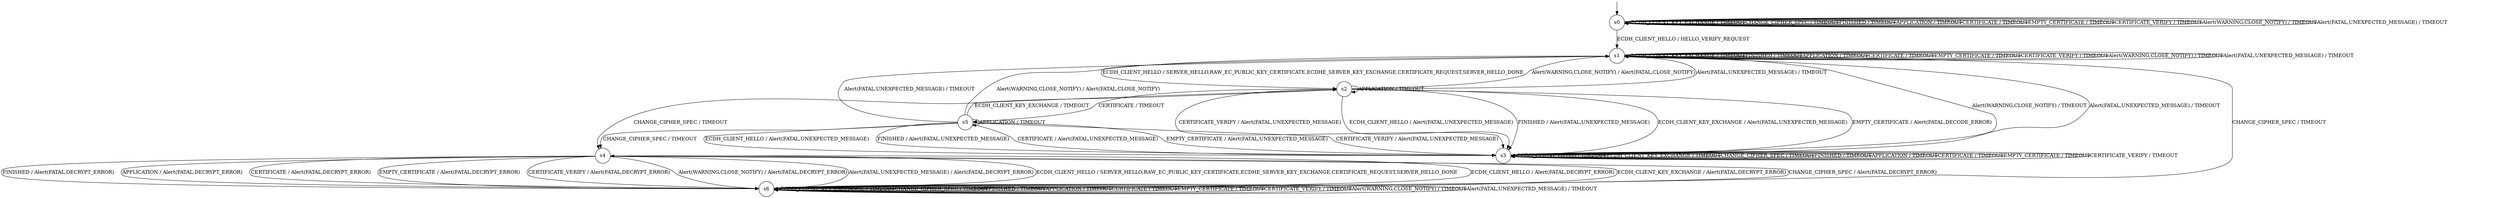 digraph g {

	s0 [shape="circle" label="s0"];
	s1 [shape="circle" label="s1"];
	s2 [shape="circle" label="s2"];
	s3 [shape="circle" label="s3"];
	s4 [shape="circle" label="s4"];
	s5 [shape="circle" label="s5"];
	s6 [shape="circle" label="s6"];
	s0 -> s1 [label="ECDH_CLIENT_HELLO / HELLO_VERIFY_REQUEST"];
	s0 -> s0 [label="ECDH_CLIENT_KEY_EXCHANGE / TIMEOUT"];
	s0 -> s0 [label="CHANGE_CIPHER_SPEC / TIMEOUT"];
	s0 -> s0 [label="FINISHED / TIMEOUT"];
	s0 -> s0 [label="APPLICATION / TIMEOUT"];
	s0 -> s0 [label="CERTIFICATE / TIMEOUT"];
	s0 -> s0 [label="EMPTY_CERTIFICATE / TIMEOUT"];
	s0 -> s0 [label="CERTIFICATE_VERIFY / TIMEOUT"];
	s0 -> s0 [label="Alert(WARNING,CLOSE_NOTIFY) / TIMEOUT"];
	s0 -> s0 [label="Alert(FATAL,UNEXPECTED_MESSAGE) / TIMEOUT"];
	s1 -> s2 [label="ECDH_CLIENT_HELLO / SERVER_HELLO,RAW_EC_PUBLIC_KEY_CERTIFICATE,ECDHE_SERVER_KEY_EXCHANGE,CERTIFICATE_REQUEST,SERVER_HELLO_DONE"];
	s1 -> s1 [label="ECDH_CLIENT_KEY_EXCHANGE / TIMEOUT"];
	s1 -> s6 [label="CHANGE_CIPHER_SPEC / TIMEOUT"];
	s1 -> s1 [label="FINISHED / TIMEOUT"];
	s1 -> s1 [label="APPLICATION / TIMEOUT"];
	s1 -> s1 [label="CERTIFICATE / TIMEOUT"];
	s1 -> s1 [label="EMPTY_CERTIFICATE / TIMEOUT"];
	s1 -> s1 [label="CERTIFICATE_VERIFY / TIMEOUT"];
	s1 -> s1 [label="Alert(WARNING,CLOSE_NOTIFY) / TIMEOUT"];
	s1 -> s1 [label="Alert(FATAL,UNEXPECTED_MESSAGE) / TIMEOUT"];
	s2 -> s3 [label="ECDH_CLIENT_HELLO / Alert(FATAL,UNEXPECTED_MESSAGE)"];
	s2 -> s3 [label="ECDH_CLIENT_KEY_EXCHANGE / Alert(FATAL,UNEXPECTED_MESSAGE)"];
	s2 -> s4 [label="CHANGE_CIPHER_SPEC / TIMEOUT"];
	s2 -> s3 [label="FINISHED / Alert(FATAL,UNEXPECTED_MESSAGE)"];
	s2 -> s2 [label="APPLICATION / TIMEOUT"];
	s2 -> s5 [label="CERTIFICATE / TIMEOUT"];
	s2 -> s3 [label="EMPTY_CERTIFICATE / Alert(FATAL,DECODE_ERROR)"];
	s2 -> s3 [label="CERTIFICATE_VERIFY / Alert(FATAL,UNEXPECTED_MESSAGE)"];
	s2 -> s1 [label="Alert(WARNING,CLOSE_NOTIFY) / Alert(FATAL,CLOSE_NOTIFY)"];
	s2 -> s1 [label="Alert(FATAL,UNEXPECTED_MESSAGE) / TIMEOUT"];
	s3 -> s3 [label="ECDH_CLIENT_HELLO / TIMEOUT"];
	s3 -> s3 [label="ECDH_CLIENT_KEY_EXCHANGE / TIMEOUT"];
	s3 -> s3 [label="CHANGE_CIPHER_SPEC / TIMEOUT"];
	s3 -> s3 [label="FINISHED / TIMEOUT"];
	s3 -> s3 [label="APPLICATION / TIMEOUT"];
	s3 -> s3 [label="CERTIFICATE / TIMEOUT"];
	s3 -> s3 [label="EMPTY_CERTIFICATE / TIMEOUT"];
	s3 -> s3 [label="CERTIFICATE_VERIFY / TIMEOUT"];
	s3 -> s1 [label="Alert(WARNING,CLOSE_NOTIFY) / TIMEOUT"];
	s3 -> s1 [label="Alert(FATAL,UNEXPECTED_MESSAGE) / TIMEOUT"];
	s4 -> s6 [label="ECDH_CLIENT_HELLO / Alert(FATAL,DECRYPT_ERROR)"];
	s4 -> s6 [label="ECDH_CLIENT_KEY_EXCHANGE / Alert(FATAL,DECRYPT_ERROR)"];
	s4 -> s6 [label="CHANGE_CIPHER_SPEC / Alert(FATAL,DECRYPT_ERROR)"];
	s4 -> s6 [label="FINISHED / Alert(FATAL,DECRYPT_ERROR)"];
	s4 -> s6 [label="APPLICATION / Alert(FATAL,DECRYPT_ERROR)"];
	s4 -> s6 [label="CERTIFICATE / Alert(FATAL,DECRYPT_ERROR)"];
	s4 -> s6 [label="EMPTY_CERTIFICATE / Alert(FATAL,DECRYPT_ERROR)"];
	s4 -> s6 [label="CERTIFICATE_VERIFY / Alert(FATAL,DECRYPT_ERROR)"];
	s4 -> s6 [label="Alert(WARNING,CLOSE_NOTIFY) / Alert(FATAL,DECRYPT_ERROR)"];
	s4 -> s6 [label="Alert(FATAL,UNEXPECTED_MESSAGE) / Alert(FATAL,DECRYPT_ERROR)"];
	s5 -> s3 [label="ECDH_CLIENT_HELLO / Alert(FATAL,UNEXPECTED_MESSAGE)"];
	s5 -> s2 [label="ECDH_CLIENT_KEY_EXCHANGE / TIMEOUT"];
	s5 -> s4 [label="CHANGE_CIPHER_SPEC / TIMEOUT"];
	s5 -> s3 [label="FINISHED / Alert(FATAL,UNEXPECTED_MESSAGE)"];
	s5 -> s5 [label="APPLICATION / TIMEOUT"];
	s5 -> s3 [label="CERTIFICATE / Alert(FATAL,UNEXPECTED_MESSAGE)"];
	s5 -> s3 [label="EMPTY_CERTIFICATE / Alert(FATAL,UNEXPECTED_MESSAGE)"];
	s5 -> s3 [label="CERTIFICATE_VERIFY / Alert(FATAL,UNEXPECTED_MESSAGE)"];
	s5 -> s1 [label="Alert(WARNING,CLOSE_NOTIFY) / Alert(FATAL,CLOSE_NOTIFY)"];
	s5 -> s1 [label="Alert(FATAL,UNEXPECTED_MESSAGE) / TIMEOUT"];
	s6 -> s4 [label="ECDH_CLIENT_HELLO / SERVER_HELLO,RAW_EC_PUBLIC_KEY_CERTIFICATE,ECDHE_SERVER_KEY_EXCHANGE,CERTIFICATE_REQUEST,SERVER_HELLO_DONE"];
	s6 -> s6 [label="ECDH_CLIENT_KEY_EXCHANGE / TIMEOUT"];
	s6 -> s6 [label="CHANGE_CIPHER_SPEC / TIMEOUT"];
	s6 -> s6 [label="FINISHED / TIMEOUT"];
	s6 -> s6 [label="APPLICATION / TIMEOUT"];
	s6 -> s6 [label="CERTIFICATE / TIMEOUT"];
	s6 -> s6 [label="EMPTY_CERTIFICATE / TIMEOUT"];
	s6 -> s6 [label="CERTIFICATE_VERIFY / TIMEOUT"];
	s6 -> s6 [label="Alert(WARNING,CLOSE_NOTIFY) / TIMEOUT"];
	s6 -> s6 [label="Alert(FATAL,UNEXPECTED_MESSAGE) / TIMEOUT"];

__start0 [label="" shape="none" width="0" height="0"];
__start0 -> s0;

}
